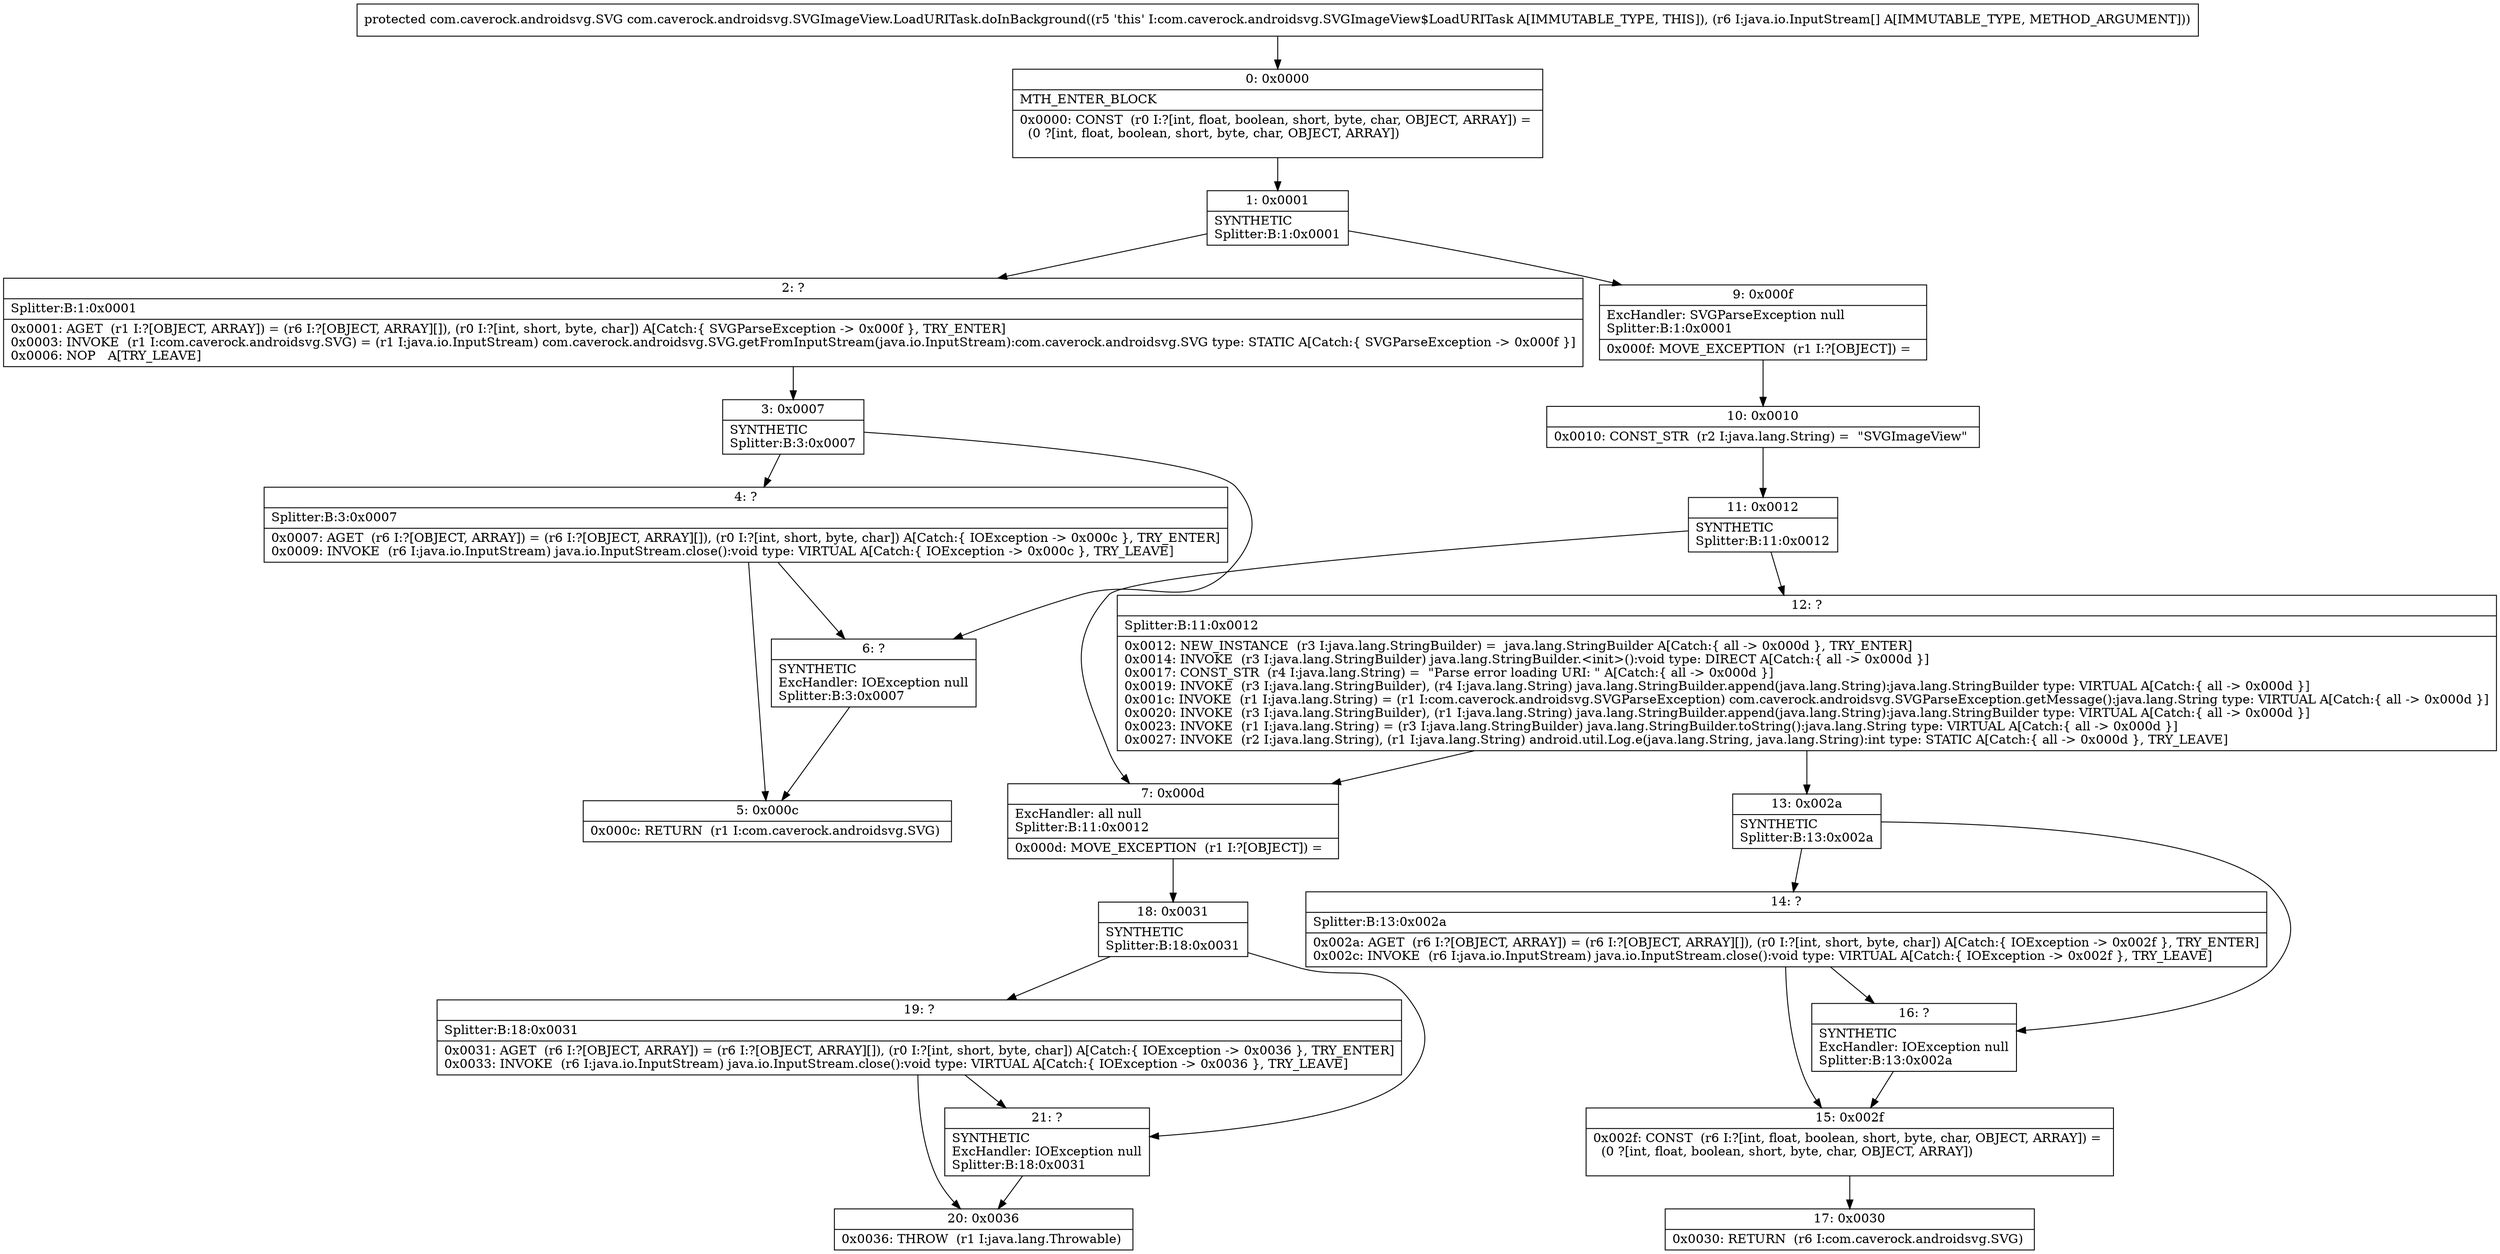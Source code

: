 digraph "CFG forcom.caverock.androidsvg.SVGImageView.LoadURITask.doInBackground([Ljava\/io\/InputStream;)Lcom\/caverock\/androidsvg\/SVG;" {
Node_0 [shape=record,label="{0\:\ 0x0000|MTH_ENTER_BLOCK\l|0x0000: CONST  (r0 I:?[int, float, boolean, short, byte, char, OBJECT, ARRAY]) = \l  (0 ?[int, float, boolean, short, byte, char, OBJECT, ARRAY])\l \l}"];
Node_1 [shape=record,label="{1\:\ 0x0001|SYNTHETIC\lSplitter:B:1:0x0001\l}"];
Node_2 [shape=record,label="{2\:\ ?|Splitter:B:1:0x0001\l|0x0001: AGET  (r1 I:?[OBJECT, ARRAY]) = (r6 I:?[OBJECT, ARRAY][]), (r0 I:?[int, short, byte, char]) A[Catch:\{ SVGParseException \-\> 0x000f \}, TRY_ENTER]\l0x0003: INVOKE  (r1 I:com.caverock.androidsvg.SVG) = (r1 I:java.io.InputStream) com.caverock.androidsvg.SVG.getFromInputStream(java.io.InputStream):com.caverock.androidsvg.SVG type: STATIC A[Catch:\{ SVGParseException \-\> 0x000f \}]\l0x0006: NOP   A[TRY_LEAVE]\l}"];
Node_3 [shape=record,label="{3\:\ 0x0007|SYNTHETIC\lSplitter:B:3:0x0007\l}"];
Node_4 [shape=record,label="{4\:\ ?|Splitter:B:3:0x0007\l|0x0007: AGET  (r6 I:?[OBJECT, ARRAY]) = (r6 I:?[OBJECT, ARRAY][]), (r0 I:?[int, short, byte, char]) A[Catch:\{ IOException \-\> 0x000c \}, TRY_ENTER]\l0x0009: INVOKE  (r6 I:java.io.InputStream) java.io.InputStream.close():void type: VIRTUAL A[Catch:\{ IOException \-\> 0x000c \}, TRY_LEAVE]\l}"];
Node_5 [shape=record,label="{5\:\ 0x000c|0x000c: RETURN  (r1 I:com.caverock.androidsvg.SVG) \l}"];
Node_6 [shape=record,label="{6\:\ ?|SYNTHETIC\lExcHandler: IOException null\lSplitter:B:3:0x0007\l}"];
Node_7 [shape=record,label="{7\:\ 0x000d|ExcHandler: all null\lSplitter:B:11:0x0012\l|0x000d: MOVE_EXCEPTION  (r1 I:?[OBJECT]) =  \l}"];
Node_9 [shape=record,label="{9\:\ 0x000f|ExcHandler: SVGParseException null\lSplitter:B:1:0x0001\l|0x000f: MOVE_EXCEPTION  (r1 I:?[OBJECT]) =  \l}"];
Node_10 [shape=record,label="{10\:\ 0x0010|0x0010: CONST_STR  (r2 I:java.lang.String) =  \"SVGImageView\" \l}"];
Node_11 [shape=record,label="{11\:\ 0x0012|SYNTHETIC\lSplitter:B:11:0x0012\l}"];
Node_12 [shape=record,label="{12\:\ ?|Splitter:B:11:0x0012\l|0x0012: NEW_INSTANCE  (r3 I:java.lang.StringBuilder) =  java.lang.StringBuilder A[Catch:\{ all \-\> 0x000d \}, TRY_ENTER]\l0x0014: INVOKE  (r3 I:java.lang.StringBuilder) java.lang.StringBuilder.\<init\>():void type: DIRECT A[Catch:\{ all \-\> 0x000d \}]\l0x0017: CONST_STR  (r4 I:java.lang.String) =  \"Parse error loading URI: \" A[Catch:\{ all \-\> 0x000d \}]\l0x0019: INVOKE  (r3 I:java.lang.StringBuilder), (r4 I:java.lang.String) java.lang.StringBuilder.append(java.lang.String):java.lang.StringBuilder type: VIRTUAL A[Catch:\{ all \-\> 0x000d \}]\l0x001c: INVOKE  (r1 I:java.lang.String) = (r1 I:com.caverock.androidsvg.SVGParseException) com.caverock.androidsvg.SVGParseException.getMessage():java.lang.String type: VIRTUAL A[Catch:\{ all \-\> 0x000d \}]\l0x0020: INVOKE  (r3 I:java.lang.StringBuilder), (r1 I:java.lang.String) java.lang.StringBuilder.append(java.lang.String):java.lang.StringBuilder type: VIRTUAL A[Catch:\{ all \-\> 0x000d \}]\l0x0023: INVOKE  (r1 I:java.lang.String) = (r3 I:java.lang.StringBuilder) java.lang.StringBuilder.toString():java.lang.String type: VIRTUAL A[Catch:\{ all \-\> 0x000d \}]\l0x0027: INVOKE  (r2 I:java.lang.String), (r1 I:java.lang.String) android.util.Log.e(java.lang.String, java.lang.String):int type: STATIC A[Catch:\{ all \-\> 0x000d \}, TRY_LEAVE]\l}"];
Node_13 [shape=record,label="{13\:\ 0x002a|SYNTHETIC\lSplitter:B:13:0x002a\l}"];
Node_14 [shape=record,label="{14\:\ ?|Splitter:B:13:0x002a\l|0x002a: AGET  (r6 I:?[OBJECT, ARRAY]) = (r6 I:?[OBJECT, ARRAY][]), (r0 I:?[int, short, byte, char]) A[Catch:\{ IOException \-\> 0x002f \}, TRY_ENTER]\l0x002c: INVOKE  (r6 I:java.io.InputStream) java.io.InputStream.close():void type: VIRTUAL A[Catch:\{ IOException \-\> 0x002f \}, TRY_LEAVE]\l}"];
Node_15 [shape=record,label="{15\:\ 0x002f|0x002f: CONST  (r6 I:?[int, float, boolean, short, byte, char, OBJECT, ARRAY]) = \l  (0 ?[int, float, boolean, short, byte, char, OBJECT, ARRAY])\l \l}"];
Node_16 [shape=record,label="{16\:\ ?|SYNTHETIC\lExcHandler: IOException null\lSplitter:B:13:0x002a\l}"];
Node_17 [shape=record,label="{17\:\ 0x0030|0x0030: RETURN  (r6 I:com.caverock.androidsvg.SVG) \l}"];
Node_18 [shape=record,label="{18\:\ 0x0031|SYNTHETIC\lSplitter:B:18:0x0031\l}"];
Node_19 [shape=record,label="{19\:\ ?|Splitter:B:18:0x0031\l|0x0031: AGET  (r6 I:?[OBJECT, ARRAY]) = (r6 I:?[OBJECT, ARRAY][]), (r0 I:?[int, short, byte, char]) A[Catch:\{ IOException \-\> 0x0036 \}, TRY_ENTER]\l0x0033: INVOKE  (r6 I:java.io.InputStream) java.io.InputStream.close():void type: VIRTUAL A[Catch:\{ IOException \-\> 0x0036 \}, TRY_LEAVE]\l}"];
Node_20 [shape=record,label="{20\:\ 0x0036|0x0036: THROW  (r1 I:java.lang.Throwable) \l}"];
Node_21 [shape=record,label="{21\:\ ?|SYNTHETIC\lExcHandler: IOException null\lSplitter:B:18:0x0031\l}"];
MethodNode[shape=record,label="{protected com.caverock.androidsvg.SVG com.caverock.androidsvg.SVGImageView.LoadURITask.doInBackground((r5 'this' I:com.caverock.androidsvg.SVGImageView$LoadURITask A[IMMUTABLE_TYPE, THIS]), (r6 I:java.io.InputStream[] A[IMMUTABLE_TYPE, METHOD_ARGUMENT])) }"];
MethodNode -> Node_0;
Node_0 -> Node_1;
Node_1 -> Node_2;
Node_1 -> Node_9;
Node_2 -> Node_3;
Node_3 -> Node_4;
Node_3 -> Node_6;
Node_4 -> Node_5;
Node_4 -> Node_6;
Node_6 -> Node_5;
Node_7 -> Node_18;
Node_9 -> Node_10;
Node_10 -> Node_11;
Node_11 -> Node_12;
Node_11 -> Node_7;
Node_12 -> Node_13;
Node_12 -> Node_7;
Node_13 -> Node_14;
Node_13 -> Node_16;
Node_14 -> Node_15;
Node_14 -> Node_16;
Node_15 -> Node_17;
Node_16 -> Node_15;
Node_18 -> Node_19;
Node_18 -> Node_21;
Node_19 -> Node_20;
Node_19 -> Node_21;
Node_21 -> Node_20;
}

